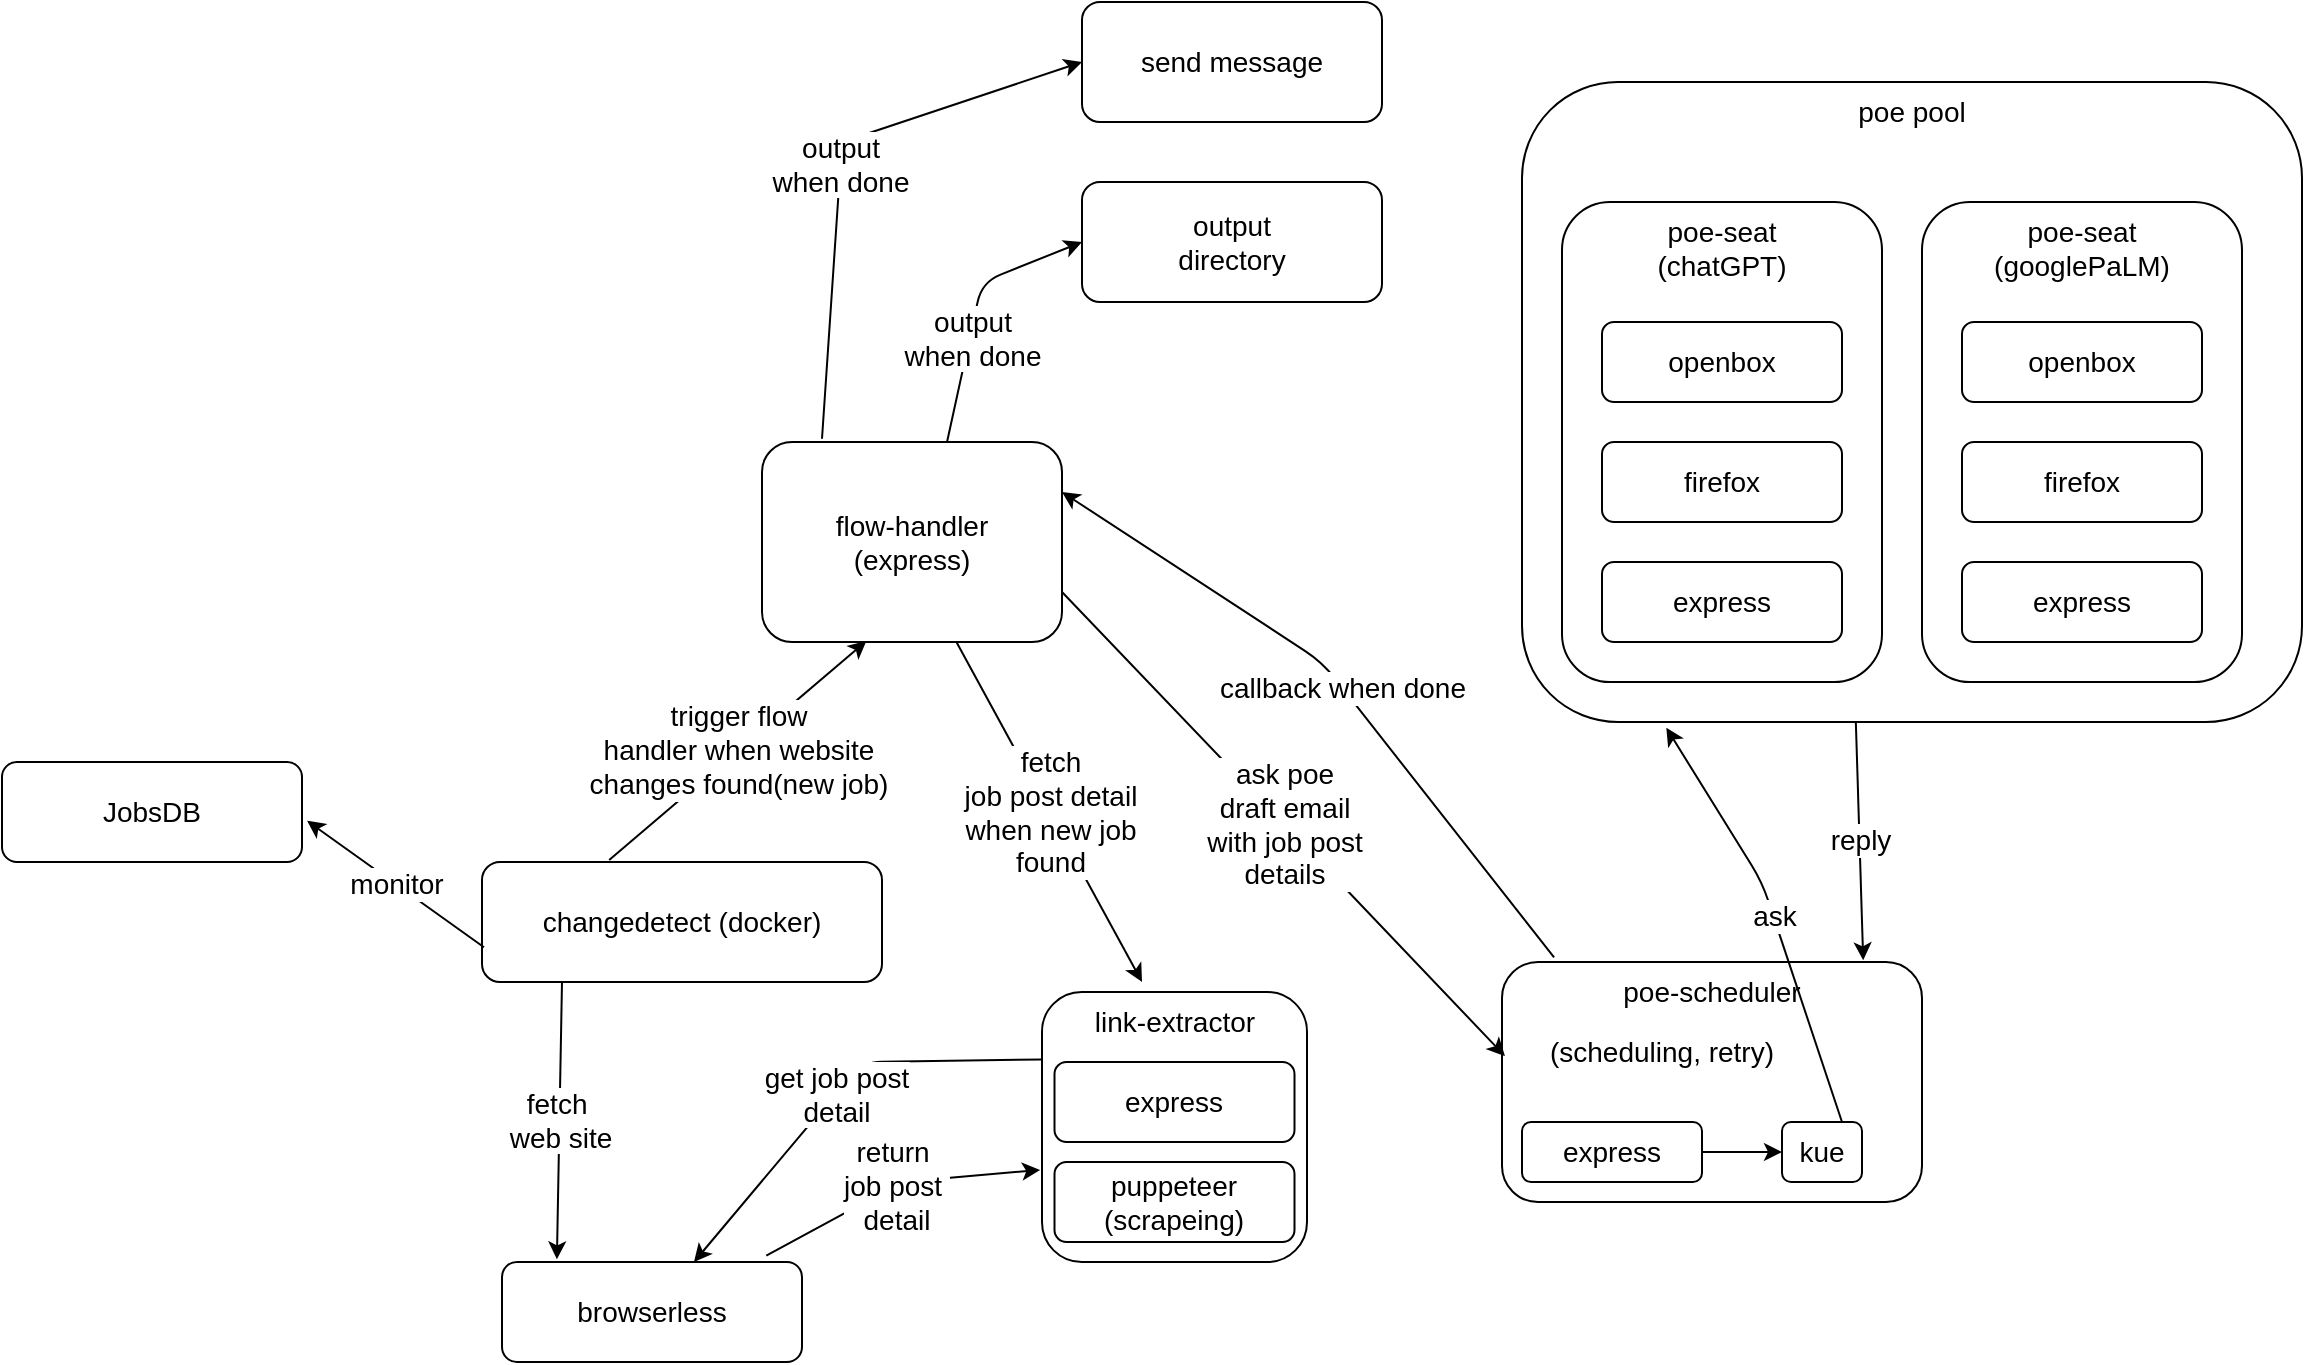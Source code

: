 <mxfile>
    <diagram id="N3AWSbSyl-BaDERZ6835" name="Page-1">
        <mxGraphModel dx="2198" dy="2438" grid="1" gridSize="10" guides="1" tooltips="1" connect="1" arrows="1" fold="1" page="1" pageScale="1" pageWidth="850" pageHeight="1100" math="0" shadow="0">
            <root>
                <mxCell id="0"/>
                <mxCell id="1" parent="0"/>
                <mxCell id="2" value="changedetect (docker)" style="rounded=1;whiteSpace=wrap;html=1;fontSize=14;" vertex="1" parent="1">
                    <mxGeometry x="30" y="-140" width="200" height="60" as="geometry"/>
                </mxCell>
                <mxCell id="3" value="JobsDB" style="rounded=1;whiteSpace=wrap;html=1;fontSize=14;" vertex="1" parent="1">
                    <mxGeometry x="-210" y="-190" width="150" height="50" as="geometry"/>
                </mxCell>
                <mxCell id="5" value="browserless" style="rounded=1;whiteSpace=wrap;html=1;fontSize=14;" vertex="1" parent="1">
                    <mxGeometry x="40" y="60" width="150" height="50" as="geometry"/>
                </mxCell>
                <mxCell id="8" value="poe-scheduler" style="rounded=1;whiteSpace=wrap;html=1;verticalAlign=top;fontSize=14;" vertex="1" parent="1">
                    <mxGeometry x="540" y="-90" width="210" height="120" as="geometry"/>
                </mxCell>
                <mxCell id="9" value="flow-handler&lt;br&gt;(express)" style="rounded=1;whiteSpace=wrap;html=1;fontSize=14;" vertex="1" parent="1">
                    <mxGeometry x="170" y="-350" width="150" height="100" as="geometry"/>
                </mxCell>
                <mxCell id="11" value="send message" style="rounded=1;whiteSpace=wrap;html=1;fontSize=14;" vertex="1" parent="1">
                    <mxGeometry x="330" y="-570" width="150" height="60" as="geometry"/>
                </mxCell>
                <mxCell id="12" value="output&lt;br&gt;directory" style="rounded=1;whiteSpace=wrap;html=1;fontSize=14;" vertex="1" parent="1">
                    <mxGeometry x="330" y="-480" width="150" height="60" as="geometry"/>
                </mxCell>
                <mxCell id="26" value="monitor" style="endArrow=classic;html=1;fontSize=14;exitX=0.005;exitY=0.71;exitDx=0;exitDy=0;exitPerimeter=0;entryX=1.017;entryY=0.588;entryDx=0;entryDy=0;entryPerimeter=0;" edge="1" parent="1" source="2" target="3">
                    <mxGeometry width="50" height="50" relative="1" as="geometry">
                        <mxPoint x="-10" y="110" as="sourcePoint"/>
                        <mxPoint x="-120" y="50" as="targetPoint"/>
                    </mxGeometry>
                </mxCell>
                <mxCell id="27" value="trigger flow&lt;br&gt;handler when website&lt;br&gt;changes found(new job)" style="endArrow=classic;html=1;fontSize=14;entryX=0.348;entryY=0.995;entryDx=0;entryDy=0;entryPerimeter=0;exitX=0.318;exitY=-0.017;exitDx=0;exitDy=0;exitPerimeter=0;" edge="1" parent="1" source="2" target="9">
                    <mxGeometry width="50" height="50" relative="1" as="geometry">
                        <mxPoint x="20" y="-70" as="sourcePoint"/>
                        <mxPoint x="40" y="330" as="targetPoint"/>
                    </mxGeometry>
                </mxCell>
                <mxCell id="32" value="fetch&amp;nbsp;&lt;br&gt;web site" style="endArrow=classic;html=1;fontSize=14;exitX=0.2;exitY=1;exitDx=0;exitDy=0;exitPerimeter=0;entryX=0.183;entryY=-0.027;entryDx=0;entryDy=0;entryPerimeter=0;" edge="1" parent="1" source="2" target="5">
                    <mxGeometry width="50" height="50" relative="1" as="geometry">
                        <mxPoint x="160" y="160" as="sourcePoint"/>
                        <mxPoint x="210" y="300" as="targetPoint"/>
                    </mxGeometry>
                </mxCell>
                <mxCell id="33" value="get job post&lt;br&gt;detail" style="endArrow=classic;html=1;fontSize=14;exitX=0;exitY=0.25;exitDx=0;exitDy=0;" edge="1" parent="1" source="4" target="5">
                    <mxGeometry width="50" height="50" relative="1" as="geometry">
                        <mxPoint x="330" y="20" as="sourcePoint"/>
                        <mxPoint x="250" y="300" as="targetPoint"/>
                        <Array as="points">
                            <mxPoint x="220" y="-40"/>
                        </Array>
                    </mxGeometry>
                </mxCell>
                <mxCell id="35" value="" style="group" vertex="1" connectable="0" parent="1">
                    <mxGeometry x="310" y="-75" width="132.5" height="135" as="geometry"/>
                </mxCell>
                <mxCell id="4" value="link-extractor" style="rounded=1;whiteSpace=wrap;html=1;fontSize=14;verticalAlign=top;" vertex="1" parent="35">
                    <mxGeometry width="132.5" height="135" as="geometry"/>
                </mxCell>
                <mxCell id="29" value="express" style="rounded=1;whiteSpace=wrap;html=1;fontSize=14;" vertex="1" parent="35">
                    <mxGeometry x="6.25" y="35" width="120" height="40" as="geometry"/>
                </mxCell>
                <mxCell id="34" value="puppeteer&lt;br&gt;(scrapeing)" style="rounded=1;whiteSpace=wrap;html=1;fontSize=14;" vertex="1" parent="35">
                    <mxGeometry x="6.25" y="85" width="120" height="40" as="geometry"/>
                </mxCell>
                <mxCell id="36" value="return&amp;nbsp;&lt;br&gt;job post&amp;nbsp;&lt;br&gt;detail" style="endArrow=classic;html=1;fontSize=14;entryX=-0.007;entryY=0.659;entryDx=0;entryDy=0;entryPerimeter=0;exitX=0.881;exitY=-0.064;exitDx=0;exitDy=0;exitPerimeter=0;" edge="1" parent="1" source="5" target="4">
                    <mxGeometry width="50" height="50" relative="1" as="geometry">
                        <mxPoint x="270" y="290" as="sourcePoint"/>
                        <mxPoint x="330" y="70" as="targetPoint"/>
                        <Array as="points">
                            <mxPoint x="240" y="20"/>
                        </Array>
                    </mxGeometry>
                </mxCell>
                <mxCell id="37" value="fetch&lt;br&gt;job post detail&lt;br&gt;when new job&lt;br&gt;found" style="endArrow=classic;html=1;fontSize=14;exitX=0.649;exitY=1.003;exitDx=0;exitDy=0;exitPerimeter=0;" edge="1" parent="1" source="9">
                    <mxGeometry width="50" height="50" relative="1" as="geometry">
                        <mxPoint x="320" y="10" as="sourcePoint"/>
                        <mxPoint x="360" y="-80" as="targetPoint"/>
                    </mxGeometry>
                </mxCell>
                <mxCell id="38" value="" style="group" vertex="1" connectable="0" parent="1">
                    <mxGeometry x="550" y="-530" width="390" height="320" as="geometry"/>
                </mxCell>
                <mxCell id="24" value="poe pool" style="rounded=1;whiteSpace=wrap;html=1;fontSize=14;verticalAlign=top;" vertex="1" parent="38">
                    <mxGeometry width="390" height="320" as="geometry"/>
                </mxCell>
                <mxCell id="17" value="" style="group" vertex="1" connectable="0" parent="38">
                    <mxGeometry x="20" y="60" width="160" height="240" as="geometry"/>
                </mxCell>
                <mxCell id="10" value="poe-seat&lt;br&gt;(chatGPT)" style="rounded=1;whiteSpace=wrap;html=1;verticalAlign=top;fontSize=14;spacing=2;" vertex="1" parent="17">
                    <mxGeometry width="160" height="240" as="geometry"/>
                </mxCell>
                <mxCell id="13" value="openbox" style="rounded=1;whiteSpace=wrap;html=1;fontSize=14;" vertex="1" parent="17">
                    <mxGeometry x="20" y="60" width="120" height="40" as="geometry"/>
                </mxCell>
                <mxCell id="14" value="firefox" style="rounded=1;whiteSpace=wrap;html=1;fontSize=14;" vertex="1" parent="17">
                    <mxGeometry x="20" y="120" width="120" height="40" as="geometry"/>
                </mxCell>
                <mxCell id="16" value="express" style="rounded=1;whiteSpace=wrap;html=1;fontSize=14;" vertex="1" parent="17">
                    <mxGeometry x="20" y="180" width="120" height="40" as="geometry"/>
                </mxCell>
                <mxCell id="19" value="" style="group" vertex="1" connectable="0" parent="38">
                    <mxGeometry x="200" y="60" width="160" height="240" as="geometry"/>
                </mxCell>
                <mxCell id="20" value="poe-seat&lt;br style=&quot;border-color: var(--border-color);&quot;&gt;(googlePaLM)" style="rounded=1;whiteSpace=wrap;html=1;verticalAlign=top;fontSize=14;spacing=2;" vertex="1" parent="19">
                    <mxGeometry width="160" height="240" as="geometry"/>
                </mxCell>
                <mxCell id="21" value="openbox" style="rounded=1;whiteSpace=wrap;html=1;fontSize=14;" vertex="1" parent="19">
                    <mxGeometry x="20" y="60" width="120" height="40" as="geometry"/>
                </mxCell>
                <mxCell id="22" value="firefox" style="rounded=1;whiteSpace=wrap;html=1;fontSize=14;" vertex="1" parent="19">
                    <mxGeometry x="20" y="120" width="120" height="40" as="geometry"/>
                </mxCell>
                <mxCell id="23" value="express" style="rounded=1;whiteSpace=wrap;html=1;fontSize=14;" vertex="1" parent="19">
                    <mxGeometry x="20" y="180" width="120" height="40" as="geometry"/>
                </mxCell>
                <mxCell id="39" value="ask poe&lt;br&gt;draft email&lt;br&gt;with job post&lt;br&gt;details" style="endArrow=classic;html=1;fontSize=14;exitX=1;exitY=0.75;exitDx=0;exitDy=0;entryX=0.007;entryY=0.392;entryDx=0;entryDy=0;entryPerimeter=0;" edge="1" parent="1" source="9" target="8">
                    <mxGeometry width="50" height="50" relative="1" as="geometry">
                        <mxPoint x="410" y="-160" as="sourcePoint"/>
                        <mxPoint x="460" y="-210" as="targetPoint"/>
                        <Array as="points">
                            <mxPoint x="430" y="-160"/>
                        </Array>
                    </mxGeometry>
                </mxCell>
                <mxCell id="40" value="kue" style="rounded=1;whiteSpace=wrap;html=1;fontSize=14;" vertex="1" parent="1">
                    <mxGeometry x="680" y="-10" width="40" height="30" as="geometry"/>
                </mxCell>
                <mxCell id="45" value="express" style="rounded=1;whiteSpace=wrap;html=1;fontSize=14;" vertex="1" parent="1">
                    <mxGeometry x="550" y="-10" width="90" height="30" as="geometry"/>
                </mxCell>
                <mxCell id="46" value="" style="endArrow=classic;html=1;fontSize=14;exitX=1;exitY=0.5;exitDx=0;exitDy=0;entryX=0;entryY=0.5;entryDx=0;entryDy=0;" edge="1" parent="1" source="45" target="40">
                    <mxGeometry width="50" height="50" relative="1" as="geometry">
                        <mxPoint x="660" y="10" as="sourcePoint"/>
                        <mxPoint x="710" y="-40" as="targetPoint"/>
                    </mxGeometry>
                </mxCell>
                <mxCell id="47" value="ask" style="endArrow=classic;html=1;fontSize=14;exitX=0.75;exitY=0;exitDx=0;exitDy=0;entryX=0.185;entryY=1.009;entryDx=0;entryDy=0;entryPerimeter=0;" edge="1" parent="1" source="40" target="24">
                    <mxGeometry width="50" height="50" relative="1" as="geometry">
                        <mxPoint x="720" y="-130" as="sourcePoint"/>
                        <mxPoint x="770" y="-180" as="targetPoint"/>
                        <Array as="points">
                            <mxPoint x="670" y="-130"/>
                        </Array>
                    </mxGeometry>
                </mxCell>
                <mxCell id="48" value="(scheduling, retry)" style="text;html=1;strokeColor=none;fillColor=none;align=center;verticalAlign=middle;whiteSpace=wrap;rounded=0;fontSize=14;" vertex="1" parent="1">
                    <mxGeometry x="550" y="-60" width="140" height="30" as="geometry"/>
                </mxCell>
                <mxCell id="49" value="reply" style="endArrow=classic;html=1;fontSize=14;exitX=0.428;exitY=1;exitDx=0;exitDy=0;exitPerimeter=0;entryX=0.86;entryY=-0.007;entryDx=0;entryDy=0;entryPerimeter=0;" edge="1" parent="1" source="24" target="8">
                    <mxGeometry width="50" height="50" relative="1" as="geometry">
                        <mxPoint x="570" y="-30" as="sourcePoint"/>
                        <mxPoint x="620" y="-80" as="targetPoint"/>
                    </mxGeometry>
                </mxCell>
                <mxCell id="50" value="callback when done" style="endArrow=classic;html=1;fontSize=14;exitX=0.124;exitY=-0.019;exitDx=0;exitDy=0;exitPerimeter=0;entryX=1;entryY=0.25;entryDx=0;entryDy=0;" edge="1" parent="1" source="8" target="9">
                    <mxGeometry width="50" height="50" relative="1" as="geometry">
                        <mxPoint x="570" y="-30" as="sourcePoint"/>
                        <mxPoint x="620" y="-80" as="targetPoint"/>
                        <Array as="points">
                            <mxPoint x="450" y="-240"/>
                        </Array>
                    </mxGeometry>
                </mxCell>
                <mxCell id="51" value="output&lt;br&gt;when done" style="endArrow=classic;html=1;fontSize=14;exitX=0.2;exitY=-0.016;exitDx=0;exitDy=0;exitPerimeter=0;entryX=0;entryY=0.5;entryDx=0;entryDy=0;" edge="1" parent="1" source="9" target="11">
                    <mxGeometry width="50" height="50" relative="1" as="geometry">
                        <mxPoint x="330" y="-390" as="sourcePoint"/>
                        <mxPoint x="380" y="-440" as="targetPoint"/>
                        <Array as="points">
                            <mxPoint x="210" y="-500"/>
                        </Array>
                    </mxGeometry>
                </mxCell>
                <mxCell id="52" value="" style="endArrow=classic;html=1;fontSize=14;exitX=0.617;exitY=-0.001;exitDx=0;exitDy=0;exitPerimeter=0;entryX=0;entryY=0.5;entryDx=0;entryDy=0;" edge="1" parent="1" source="9" target="12">
                    <mxGeometry width="50" height="50" relative="1" as="geometry">
                        <mxPoint x="330" y="-400" as="sourcePoint"/>
                        <mxPoint x="380" y="-450" as="targetPoint"/>
                        <Array as="points">
                            <mxPoint x="280" y="-430"/>
                        </Array>
                    </mxGeometry>
                </mxCell>
                <mxCell id="53" value="output&lt;br style=&quot;border-color: var(--border-color);&quot;&gt;when done" style="edgeLabel;html=1;align=center;verticalAlign=middle;resizable=0;points=[];fontSize=14;" vertex="1" connectable="0" parent="52">
                    <mxGeometry x="-0.222" relative="1" as="geometry">
                        <mxPoint x="1" as="offset"/>
                    </mxGeometry>
                </mxCell>
            </root>
        </mxGraphModel>
    </diagram>
</mxfile>
